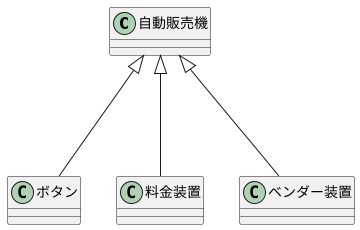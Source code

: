 @startuml 自動販売機
class "自動販売機" as a{
}
class "ボタン" as b{
}
class "料金装置" as c{
}
class "ベンダー装置" as d{
}
a<|---b
a<|---c
a<|---d
@enduml
